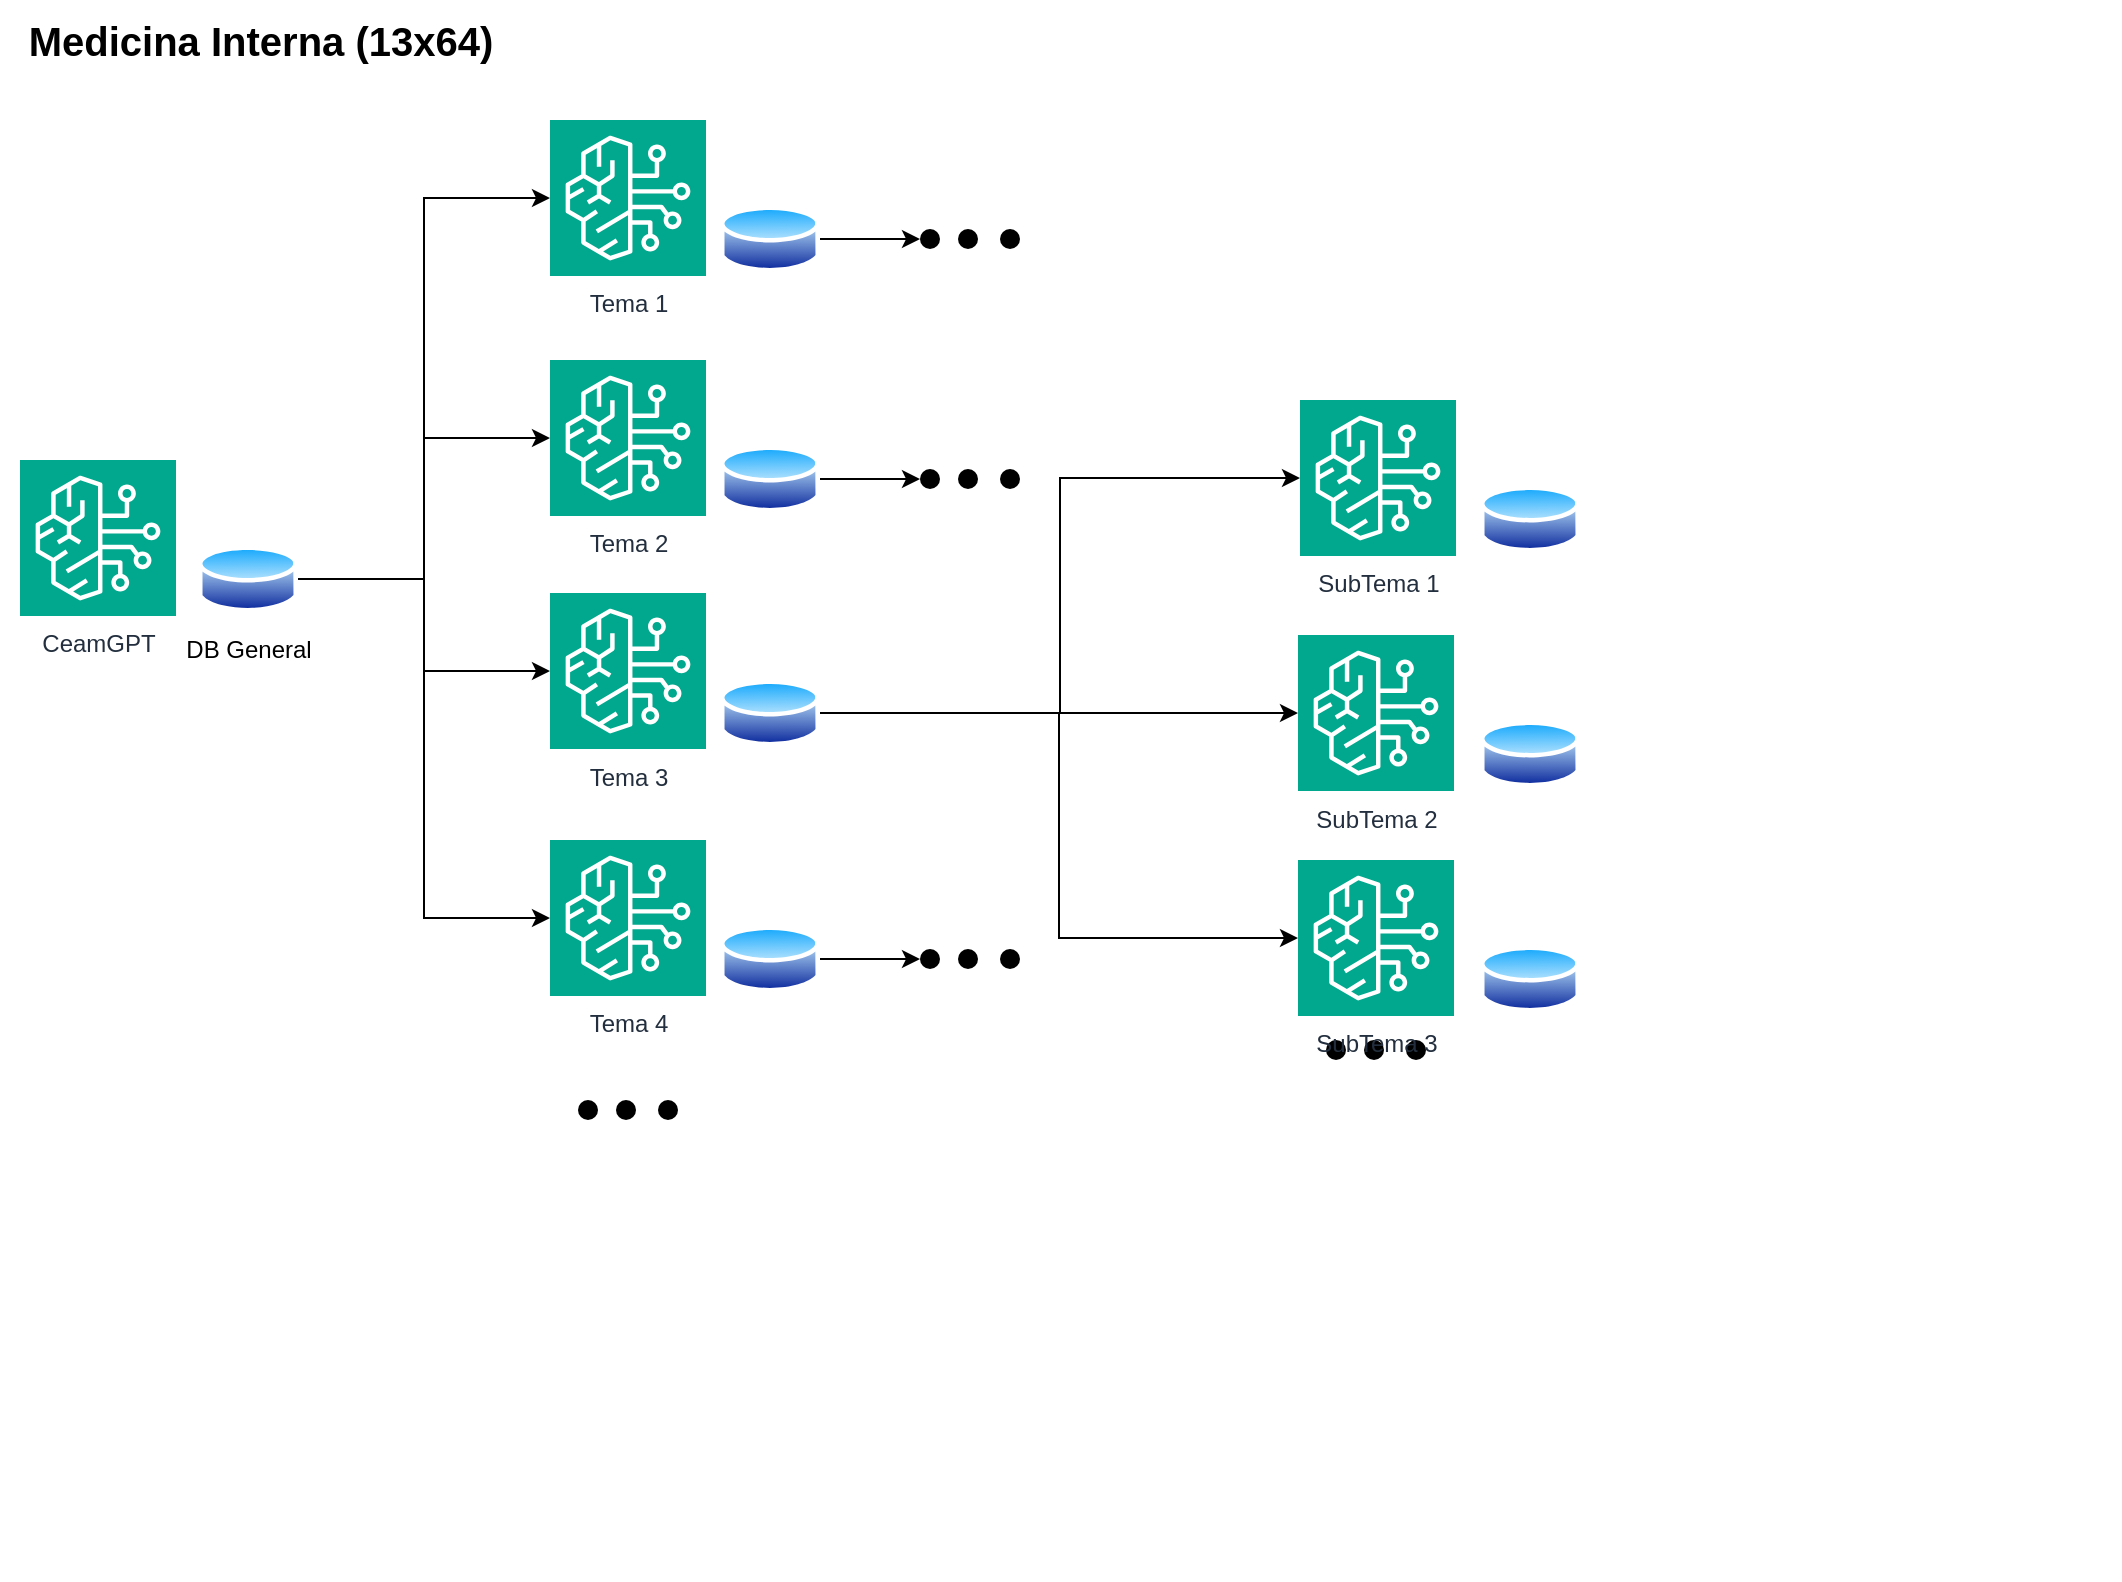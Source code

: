 <mxfile version="22.1.16" type="github">
  <diagram name="Página-1" id="eo4ZRgPKJa1K-Gs5GEgn">
    <mxGraphModel dx="1970" dy="1362" grid="1" gridSize="10" guides="1" tooltips="1" connect="1" arrows="1" fold="1" page="1" pageScale="1" pageWidth="827" pageHeight="1169" math="0" shadow="0">
      <root>
        <mxCell id="0" />
        <mxCell id="1" parent="0" />
        <mxCell id="vEdkPuLAyunCRZcgrIMp-62" value="&lt;b&gt;&lt;font style=&quot;font-size: 20px;&quot;&gt;Medicina Interna (13x64)&lt;/font&gt;&lt;/b&gt;" style="text;html=1;align=center;verticalAlign=middle;resizable=0;points=[];autosize=1;strokeColor=none;fillColor=none;" vertex="1" parent="1">
          <mxGeometry x="80" y="160" width="260" height="40" as="geometry" />
        </mxCell>
        <mxCell id="vEdkPuLAyunCRZcgrIMp-63" value="" style="group;fillColor=none;rounded=0;perimeterSpacing=20;gradientColor=none;" vertex="1" connectable="0" parent="1">
          <mxGeometry x="90" y="220" width="1050" height="730" as="geometry" />
        </mxCell>
        <mxCell id="vEdkPuLAyunCRZcgrIMp-11" value="Tema 1" style="sketch=0;points=[[0,0,0],[0.25,0,0],[0.5,0,0],[0.75,0,0],[1,0,0],[0,1,0],[0.25,1,0],[0.5,1,0],[0.75,1,0],[1,1,0],[0,0.25,0],[0,0.5,0],[0,0.75,0],[1,0.25,0],[1,0.5,0],[1,0.75,0]];outlineConnect=0;fontColor=#232F3E;fillColor=#01A88D;strokeColor=#ffffff;dashed=0;verticalLabelPosition=bottom;verticalAlign=top;align=center;html=1;fontSize=12;fontStyle=0;aspect=fixed;shape=mxgraph.aws4.resourceIcon;resIcon=mxgraph.aws4.bedrock;" vertex="1" parent="vEdkPuLAyunCRZcgrIMp-63">
          <mxGeometry x="265" width="78" height="78" as="geometry" />
        </mxCell>
        <mxCell id="vEdkPuLAyunCRZcgrIMp-12" value="Tema 2" style="sketch=0;points=[[0,0,0],[0.25,0,0],[0.5,0,0],[0.75,0,0],[1,0,0],[0,1,0],[0.25,1,0],[0.5,1,0],[0.75,1,0],[1,1,0],[0,0.25,0],[0,0.5,0],[0,0.75,0],[1,0.25,0],[1,0.5,0],[1,0.75,0]];outlineConnect=0;fontColor=#232F3E;fillColor=#01A88D;strokeColor=#ffffff;dashed=0;verticalLabelPosition=bottom;verticalAlign=top;align=center;html=1;fontSize=12;fontStyle=0;aspect=fixed;shape=mxgraph.aws4.resourceIcon;resIcon=mxgraph.aws4.bedrock;" vertex="1" parent="vEdkPuLAyunCRZcgrIMp-63">
          <mxGeometry x="265" y="120" width="78" height="78" as="geometry" />
        </mxCell>
        <mxCell id="vEdkPuLAyunCRZcgrIMp-13" value="Tema 3" style="sketch=0;points=[[0,0,0],[0.25,0,0],[0.5,0,0],[0.75,0,0],[1,0,0],[0,1,0],[0.25,1,0],[0.5,1,0],[0.75,1,0],[1,1,0],[0,0.25,0],[0,0.5,0],[0,0.75,0],[1,0.25,0],[1,0.5,0],[1,0.75,0]];outlineConnect=0;fontColor=#232F3E;fillColor=#01A88D;strokeColor=#ffffff;dashed=0;verticalLabelPosition=bottom;verticalAlign=top;align=center;html=1;fontSize=12;fontStyle=0;aspect=fixed;shape=mxgraph.aws4.resourceIcon;resIcon=mxgraph.aws4.bedrock;" vertex="1" parent="vEdkPuLAyunCRZcgrIMp-63">
          <mxGeometry x="265" y="236.5" width="78" height="78" as="geometry" />
        </mxCell>
        <mxCell id="vEdkPuLAyunCRZcgrIMp-14" value="Tema 4" style="sketch=0;points=[[0,0,0],[0.25,0,0],[0.5,0,0],[0.75,0,0],[1,0,0],[0,1,0],[0.25,1,0],[0.5,1,0],[0.75,1,0],[1,1,0],[0,0.25,0],[0,0.5,0],[0,0.75,0],[1,0.25,0],[1,0.5,0],[1,0.75,0]];outlineConnect=0;fontColor=#232F3E;fillColor=#01A88D;strokeColor=#ffffff;dashed=0;verticalLabelPosition=bottom;verticalAlign=top;align=center;html=1;fontSize=12;fontStyle=0;aspect=fixed;shape=mxgraph.aws4.resourceIcon;resIcon=mxgraph.aws4.bedrock;" vertex="1" parent="vEdkPuLAyunCRZcgrIMp-63">
          <mxGeometry x="265" y="360" width="78" height="78" as="geometry" />
        </mxCell>
        <mxCell id="vEdkPuLAyunCRZcgrIMp-18" value="" style="group" vertex="1" connectable="0" parent="vEdkPuLAyunCRZcgrIMp-63">
          <mxGeometry x="279" y="490" width="50" height="10" as="geometry" />
        </mxCell>
        <mxCell id="vEdkPuLAyunCRZcgrIMp-15" value="" style="shape=ellipse;fillColor=#000000;strokeColor=none;html=1;sketch=0;" vertex="1" parent="vEdkPuLAyunCRZcgrIMp-18">
          <mxGeometry width="10" height="10" as="geometry" />
        </mxCell>
        <mxCell id="vEdkPuLAyunCRZcgrIMp-16" value="" style="shape=ellipse;fillColor=#000000;strokeColor=none;html=1;sketch=0;" vertex="1" parent="vEdkPuLAyunCRZcgrIMp-18">
          <mxGeometry x="19" width="10" height="10" as="geometry" />
        </mxCell>
        <mxCell id="vEdkPuLAyunCRZcgrIMp-17" value="" style="shape=ellipse;fillColor=#000000;strokeColor=none;html=1;sketch=0;" vertex="1" parent="vEdkPuLAyunCRZcgrIMp-18">
          <mxGeometry x="40" width="10" height="10" as="geometry" />
        </mxCell>
        <mxCell id="vEdkPuLAyunCRZcgrIMp-19" value="" style="image;aspect=fixed;perimeter=ellipsePerimeter;html=1;align=center;shadow=0;dashed=0;spacingTop=3;image=img/lib/active_directory/database.svg;" vertex="1" parent="vEdkPuLAyunCRZcgrIMp-63">
          <mxGeometry x="350" y="41" width="50" height="37" as="geometry" />
        </mxCell>
        <mxCell id="vEdkPuLAyunCRZcgrIMp-20" value="" style="image;aspect=fixed;perimeter=ellipsePerimeter;html=1;align=center;shadow=0;dashed=0;spacingTop=3;image=img/lib/active_directory/database.svg;" vertex="1" parent="vEdkPuLAyunCRZcgrIMp-63">
          <mxGeometry x="350" y="161" width="50" height="37" as="geometry" />
        </mxCell>
        <mxCell id="vEdkPuLAyunCRZcgrIMp-21" value="" style="image;aspect=fixed;perimeter=ellipsePerimeter;html=1;align=center;shadow=0;dashed=0;spacingTop=3;image=img/lib/active_directory/database.svg;" vertex="1" parent="vEdkPuLAyunCRZcgrIMp-63">
          <mxGeometry x="350" y="278" width="50" height="37" as="geometry" />
        </mxCell>
        <mxCell id="vEdkPuLAyunCRZcgrIMp-55" style="edgeStyle=orthogonalEdgeStyle;rounded=0;orthogonalLoop=1;jettySize=auto;html=1;" edge="1" parent="vEdkPuLAyunCRZcgrIMp-63" source="vEdkPuLAyunCRZcgrIMp-22">
          <mxGeometry relative="1" as="geometry">
            <mxPoint x="450.0" y="419.5" as="targetPoint" />
          </mxGeometry>
        </mxCell>
        <mxCell id="vEdkPuLAyunCRZcgrIMp-22" value="" style="image;aspect=fixed;perimeter=ellipsePerimeter;html=1;align=center;shadow=0;dashed=0;spacingTop=3;image=img/lib/active_directory/database.svg;" vertex="1" parent="vEdkPuLAyunCRZcgrIMp-63">
          <mxGeometry x="350" y="401" width="50" height="37" as="geometry" />
        </mxCell>
        <mxCell id="vEdkPuLAyunCRZcgrIMp-26" value="" style="group" vertex="1" connectable="0" parent="vEdkPuLAyunCRZcgrIMp-63">
          <mxGeometry x="653" y="460" width="50" height="10" as="geometry" />
        </mxCell>
        <mxCell id="vEdkPuLAyunCRZcgrIMp-27" value="" style="shape=ellipse;fillColor=#000000;strokeColor=none;html=1;sketch=0;" vertex="1" parent="vEdkPuLAyunCRZcgrIMp-26">
          <mxGeometry width="10" height="10" as="geometry" />
        </mxCell>
        <mxCell id="vEdkPuLAyunCRZcgrIMp-28" value="" style="shape=ellipse;fillColor=#000000;strokeColor=none;html=1;sketch=0;" vertex="1" parent="vEdkPuLAyunCRZcgrIMp-26">
          <mxGeometry x="19" width="10" height="10" as="geometry" />
        </mxCell>
        <mxCell id="vEdkPuLAyunCRZcgrIMp-29" value="" style="shape=ellipse;fillColor=#000000;strokeColor=none;html=1;sketch=0;" vertex="1" parent="vEdkPuLAyunCRZcgrIMp-26">
          <mxGeometry x="40" width="10" height="10" as="geometry" />
        </mxCell>
        <mxCell id="vEdkPuLAyunCRZcgrIMp-33" value="" style="group" vertex="1" connectable="0" parent="vEdkPuLAyunCRZcgrIMp-63">
          <mxGeometry x="450" y="414.5" width="50" height="10" as="geometry" />
        </mxCell>
        <mxCell id="vEdkPuLAyunCRZcgrIMp-34" value="" style="shape=ellipse;fillColor=#000000;strokeColor=none;html=1;sketch=0;" vertex="1" parent="vEdkPuLAyunCRZcgrIMp-33">
          <mxGeometry width="10" height="10" as="geometry" />
        </mxCell>
        <mxCell id="vEdkPuLAyunCRZcgrIMp-35" value="" style="shape=ellipse;fillColor=#000000;strokeColor=none;html=1;sketch=0;" vertex="1" parent="vEdkPuLAyunCRZcgrIMp-33">
          <mxGeometry x="19" width="10" height="10" as="geometry" />
        </mxCell>
        <mxCell id="vEdkPuLAyunCRZcgrIMp-36" value="" style="shape=ellipse;fillColor=#000000;strokeColor=none;html=1;sketch=0;" vertex="1" parent="vEdkPuLAyunCRZcgrIMp-33">
          <mxGeometry x="40" width="10" height="10" as="geometry" />
        </mxCell>
        <mxCell id="vEdkPuLAyunCRZcgrIMp-37" value="" style="group" vertex="1" connectable="0" parent="vEdkPuLAyunCRZcgrIMp-63">
          <mxGeometry x="450" y="174.5" width="50" height="10" as="geometry" />
        </mxCell>
        <mxCell id="vEdkPuLAyunCRZcgrIMp-38" value="" style="shape=ellipse;fillColor=#000000;strokeColor=none;html=1;sketch=0;" vertex="1" parent="vEdkPuLAyunCRZcgrIMp-37">
          <mxGeometry width="10" height="10" as="geometry" />
        </mxCell>
        <mxCell id="vEdkPuLAyunCRZcgrIMp-39" value="" style="shape=ellipse;fillColor=#000000;strokeColor=none;html=1;sketch=0;" vertex="1" parent="vEdkPuLAyunCRZcgrIMp-37">
          <mxGeometry x="19" width="10" height="10" as="geometry" />
        </mxCell>
        <mxCell id="vEdkPuLAyunCRZcgrIMp-40" value="" style="shape=ellipse;fillColor=#000000;strokeColor=none;html=1;sketch=0;" vertex="1" parent="vEdkPuLAyunCRZcgrIMp-37">
          <mxGeometry x="40" width="10" height="10" as="geometry" />
        </mxCell>
        <mxCell id="vEdkPuLAyunCRZcgrIMp-54" style="edgeStyle=orthogonalEdgeStyle;rounded=0;orthogonalLoop=1;jettySize=auto;html=1;entryX=0;entryY=0.5;entryDx=0;entryDy=0;" edge="1" parent="vEdkPuLAyunCRZcgrIMp-63" source="vEdkPuLAyunCRZcgrIMp-20" target="vEdkPuLAyunCRZcgrIMp-38">
          <mxGeometry relative="1" as="geometry" />
        </mxCell>
        <mxCell id="vEdkPuLAyunCRZcgrIMp-42" value="" style="group" vertex="1" connectable="0" parent="vEdkPuLAyunCRZcgrIMp-63">
          <mxGeometry x="450" y="54.5" width="50" height="10" as="geometry" />
        </mxCell>
        <mxCell id="vEdkPuLAyunCRZcgrIMp-43" value="" style="shape=ellipse;fillColor=#000000;strokeColor=none;html=1;sketch=0;" vertex="1" parent="vEdkPuLAyunCRZcgrIMp-42">
          <mxGeometry width="10" height="10" as="geometry" />
        </mxCell>
        <mxCell id="vEdkPuLAyunCRZcgrIMp-44" value="" style="shape=ellipse;fillColor=#000000;strokeColor=none;html=1;sketch=0;" vertex="1" parent="vEdkPuLAyunCRZcgrIMp-42">
          <mxGeometry x="19" width="10" height="10" as="geometry" />
        </mxCell>
        <mxCell id="vEdkPuLAyunCRZcgrIMp-45" value="" style="shape=ellipse;fillColor=#000000;strokeColor=none;html=1;sketch=0;" vertex="1" parent="vEdkPuLAyunCRZcgrIMp-42">
          <mxGeometry x="40" width="10" height="10" as="geometry" />
        </mxCell>
        <mxCell id="vEdkPuLAyunCRZcgrIMp-53" style="edgeStyle=orthogonalEdgeStyle;rounded=0;orthogonalLoop=1;jettySize=auto;html=1;entryX=0;entryY=0.5;entryDx=0;entryDy=0;" edge="1" parent="vEdkPuLAyunCRZcgrIMp-63" source="vEdkPuLAyunCRZcgrIMp-19" target="vEdkPuLAyunCRZcgrIMp-43">
          <mxGeometry relative="1" as="geometry" />
        </mxCell>
        <mxCell id="vEdkPuLAyunCRZcgrIMp-46" value="" style="group" vertex="1" connectable="0" parent="vEdkPuLAyunCRZcgrIMp-63">
          <mxGeometry y="170" width="139" height="78" as="geometry" />
        </mxCell>
        <mxCell id="vEdkPuLAyunCRZcgrIMp-1" value="CeamGPT" style="sketch=0;points=[[0,0,0],[0.25,0,0],[0.5,0,0],[0.75,0,0],[1,0,0],[0,1,0],[0.25,1,0],[0.5,1,0],[0.75,1,0],[1,1,0],[0,0.25,0],[0,0.5,0],[0,0.75,0],[1,0.25,0],[1,0.5,0],[1,0.75,0]];outlineConnect=0;fontColor=#232F3E;fillColor=#01A88D;strokeColor=#ffffff;dashed=0;verticalLabelPosition=bottom;verticalAlign=top;align=center;html=1;fontSize=12;fontStyle=0;aspect=fixed;shape=mxgraph.aws4.resourceIcon;resIcon=mxgraph.aws4.bedrock;" vertex="1" parent="vEdkPuLAyunCRZcgrIMp-46">
          <mxGeometry width="78" height="78" as="geometry" />
        </mxCell>
        <mxCell id="vEdkPuLAyunCRZcgrIMp-5" value="DB General" style="image;aspect=fixed;perimeter=ellipsePerimeter;html=1;align=center;shadow=0;dashed=0;spacingTop=3;image=img/lib/active_directory/database.svg;" vertex="1" parent="vEdkPuLAyunCRZcgrIMp-46">
          <mxGeometry x="89" y="41" width="50" height="37" as="geometry" />
        </mxCell>
        <mxCell id="vEdkPuLAyunCRZcgrIMp-47" style="edgeStyle=orthogonalEdgeStyle;rounded=0;orthogonalLoop=1;jettySize=auto;html=1;entryX=0;entryY=0.5;entryDx=0;entryDy=0;entryPerimeter=0;" edge="1" parent="vEdkPuLAyunCRZcgrIMp-63" source="vEdkPuLAyunCRZcgrIMp-5" target="vEdkPuLAyunCRZcgrIMp-11">
          <mxGeometry relative="1" as="geometry" />
        </mxCell>
        <mxCell id="vEdkPuLAyunCRZcgrIMp-48" style="edgeStyle=orthogonalEdgeStyle;rounded=0;orthogonalLoop=1;jettySize=auto;html=1;entryX=0;entryY=0.5;entryDx=0;entryDy=0;entryPerimeter=0;" edge="1" parent="vEdkPuLAyunCRZcgrIMp-63" source="vEdkPuLAyunCRZcgrIMp-5" target="vEdkPuLAyunCRZcgrIMp-12">
          <mxGeometry relative="1" as="geometry" />
        </mxCell>
        <mxCell id="vEdkPuLAyunCRZcgrIMp-49" style="edgeStyle=orthogonalEdgeStyle;rounded=0;orthogonalLoop=1;jettySize=auto;html=1;" edge="1" parent="vEdkPuLAyunCRZcgrIMp-63" source="vEdkPuLAyunCRZcgrIMp-5" target="vEdkPuLAyunCRZcgrIMp-13">
          <mxGeometry relative="1" as="geometry" />
        </mxCell>
        <mxCell id="vEdkPuLAyunCRZcgrIMp-51" style="edgeStyle=orthogonalEdgeStyle;rounded=0;orthogonalLoop=1;jettySize=auto;html=1;entryX=0;entryY=0.5;entryDx=0;entryDy=0;entryPerimeter=0;" edge="1" parent="vEdkPuLAyunCRZcgrIMp-63" source="vEdkPuLAyunCRZcgrIMp-5" target="vEdkPuLAyunCRZcgrIMp-14">
          <mxGeometry relative="1" as="geometry" />
        </mxCell>
        <mxCell id="vEdkPuLAyunCRZcgrIMp-56" style="edgeStyle=orthogonalEdgeStyle;rounded=0;orthogonalLoop=1;jettySize=auto;html=1;entryX=0;entryY=0.5;entryDx=0;entryDy=0;entryPerimeter=0;" edge="1" parent="vEdkPuLAyunCRZcgrIMp-63" source="vEdkPuLAyunCRZcgrIMp-21" target="vEdkPuLAyunCRZcgrIMp-23">
          <mxGeometry relative="1" as="geometry" />
        </mxCell>
        <mxCell id="vEdkPuLAyunCRZcgrIMp-57" style="edgeStyle=orthogonalEdgeStyle;rounded=0;orthogonalLoop=1;jettySize=auto;html=1;entryX=0;entryY=0.5;entryDx=0;entryDy=0;entryPerimeter=0;" edge="1" parent="vEdkPuLAyunCRZcgrIMp-63" source="vEdkPuLAyunCRZcgrIMp-21" target="vEdkPuLAyunCRZcgrIMp-25">
          <mxGeometry relative="1" as="geometry" />
        </mxCell>
        <mxCell id="vEdkPuLAyunCRZcgrIMp-58" style="edgeStyle=orthogonalEdgeStyle;rounded=0;orthogonalLoop=1;jettySize=auto;html=1;entryX=0;entryY=0.5;entryDx=0;entryDy=0;entryPerimeter=0;" edge="1" parent="vEdkPuLAyunCRZcgrIMp-63" source="vEdkPuLAyunCRZcgrIMp-21" target="vEdkPuLAyunCRZcgrIMp-24">
          <mxGeometry relative="1" as="geometry" />
        </mxCell>
        <mxCell id="vEdkPuLAyunCRZcgrIMp-59" value="" style="group" vertex="1" connectable="0" parent="vEdkPuLAyunCRZcgrIMp-63">
          <mxGeometry x="639" y="370" width="141" height="78" as="geometry" />
        </mxCell>
        <mxCell id="vEdkPuLAyunCRZcgrIMp-24" value="SubTema 3" style="sketch=0;points=[[0,0,0],[0.25,0,0],[0.5,0,0],[0.75,0,0],[1,0,0],[0,1,0],[0.25,1,0],[0.5,1,0],[0.75,1,0],[1,1,0],[0,0.25,0],[0,0.5,0],[0,0.75,0],[1,0.25,0],[1,0.5,0],[1,0.75,0]];outlineConnect=0;fontColor=#232F3E;fillColor=#01A88D;strokeColor=#ffffff;dashed=0;verticalLabelPosition=bottom;verticalAlign=top;align=center;html=1;fontSize=12;fontStyle=0;aspect=fixed;shape=mxgraph.aws4.resourceIcon;resIcon=mxgraph.aws4.bedrock;" vertex="1" parent="vEdkPuLAyunCRZcgrIMp-59">
          <mxGeometry width="78" height="78" as="geometry" />
        </mxCell>
        <mxCell id="vEdkPuLAyunCRZcgrIMp-32" value="" style="image;aspect=fixed;perimeter=ellipsePerimeter;html=1;align=center;shadow=0;dashed=0;spacingTop=3;image=img/lib/active_directory/database.svg;" vertex="1" parent="vEdkPuLAyunCRZcgrIMp-59">
          <mxGeometry x="91" y="41" width="50" height="37" as="geometry" />
        </mxCell>
        <mxCell id="vEdkPuLAyunCRZcgrIMp-60" value="" style="group" vertex="1" connectable="0" parent="vEdkPuLAyunCRZcgrIMp-63">
          <mxGeometry x="639" y="257.5" width="141" height="78" as="geometry" />
        </mxCell>
        <mxCell id="vEdkPuLAyunCRZcgrIMp-25" value="SubTema 2" style="sketch=0;points=[[0,0,0],[0.25,0,0],[0.5,0,0],[0.75,0,0],[1,0,0],[0,1,0],[0.25,1,0],[0.5,1,0],[0.75,1,0],[1,1,0],[0,0.25,0],[0,0.5,0],[0,0.75,0],[1,0.25,0],[1,0.5,0],[1,0.75,0]];outlineConnect=0;fontColor=#232F3E;fillColor=#01A88D;strokeColor=#ffffff;dashed=0;verticalLabelPosition=bottom;verticalAlign=top;align=center;html=1;fontSize=12;fontStyle=0;aspect=fixed;shape=mxgraph.aws4.resourceIcon;resIcon=mxgraph.aws4.bedrock;" vertex="1" parent="vEdkPuLAyunCRZcgrIMp-60">
          <mxGeometry width="78" height="78" as="geometry" />
        </mxCell>
        <mxCell id="vEdkPuLAyunCRZcgrIMp-31" value="" style="image;aspect=fixed;perimeter=ellipsePerimeter;html=1;align=center;shadow=0;dashed=0;spacingTop=3;image=img/lib/active_directory/database.svg;" vertex="1" parent="vEdkPuLAyunCRZcgrIMp-60">
          <mxGeometry x="91" y="41" width="50" height="37" as="geometry" />
        </mxCell>
        <mxCell id="vEdkPuLAyunCRZcgrIMp-61" value="" style="group" vertex="1" connectable="0" parent="vEdkPuLAyunCRZcgrIMp-63">
          <mxGeometry x="640" y="140" width="140" height="78" as="geometry" />
        </mxCell>
        <mxCell id="vEdkPuLAyunCRZcgrIMp-23" value="SubTema 1" style="sketch=0;points=[[0,0,0],[0.25,0,0],[0.5,0,0],[0.75,0,0],[1,0,0],[0,1,0],[0.25,1,0],[0.5,1,0],[0.75,1,0],[1,1,0],[0,0.25,0],[0,0.5,0],[0,0.75,0],[1,0.25,0],[1,0.5,0],[1,0.75,0]];outlineConnect=0;fontColor=#232F3E;fillColor=#01A88D;strokeColor=#ffffff;dashed=0;verticalLabelPosition=bottom;verticalAlign=top;align=center;html=1;fontSize=12;fontStyle=0;aspect=fixed;shape=mxgraph.aws4.resourceIcon;resIcon=mxgraph.aws4.bedrock;" vertex="1" parent="vEdkPuLAyunCRZcgrIMp-61">
          <mxGeometry width="78" height="78" as="geometry" />
        </mxCell>
        <mxCell id="vEdkPuLAyunCRZcgrIMp-30" value="" style="image;aspect=fixed;perimeter=ellipsePerimeter;html=1;align=center;shadow=0;dashed=0;spacingTop=3;image=img/lib/active_directory/database.svg;" vertex="1" parent="vEdkPuLAyunCRZcgrIMp-61">
          <mxGeometry x="90" y="41" width="50" height="37" as="geometry" />
        </mxCell>
      </root>
    </mxGraphModel>
  </diagram>
</mxfile>
